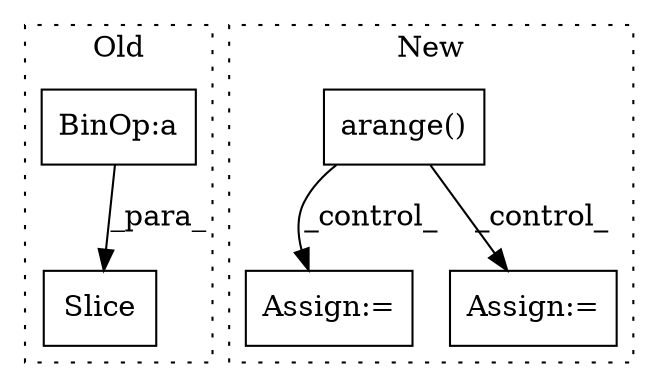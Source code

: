digraph G {
subgraph cluster0 {
1 [label="Slice" a="80" s="21663" l="6" shape="box"];
3 [label="BinOp:a" a="82" s="21673" l="7" shape="box"];
label = "Old";
style="dotted";
}
subgraph cluster1 {
2 [label="arange()" a="75" s="20217,20244" l="13,53" shape="box"];
4 [label="Assign:=" a="68" s="20862" l="3" shape="box"];
5 [label="Assign:=" a="68" s="20931" l="3" shape="box"];
label = "New";
style="dotted";
}
2 -> 5 [label="_control_"];
2 -> 4 [label="_control_"];
3 -> 1 [label="_para_"];
}